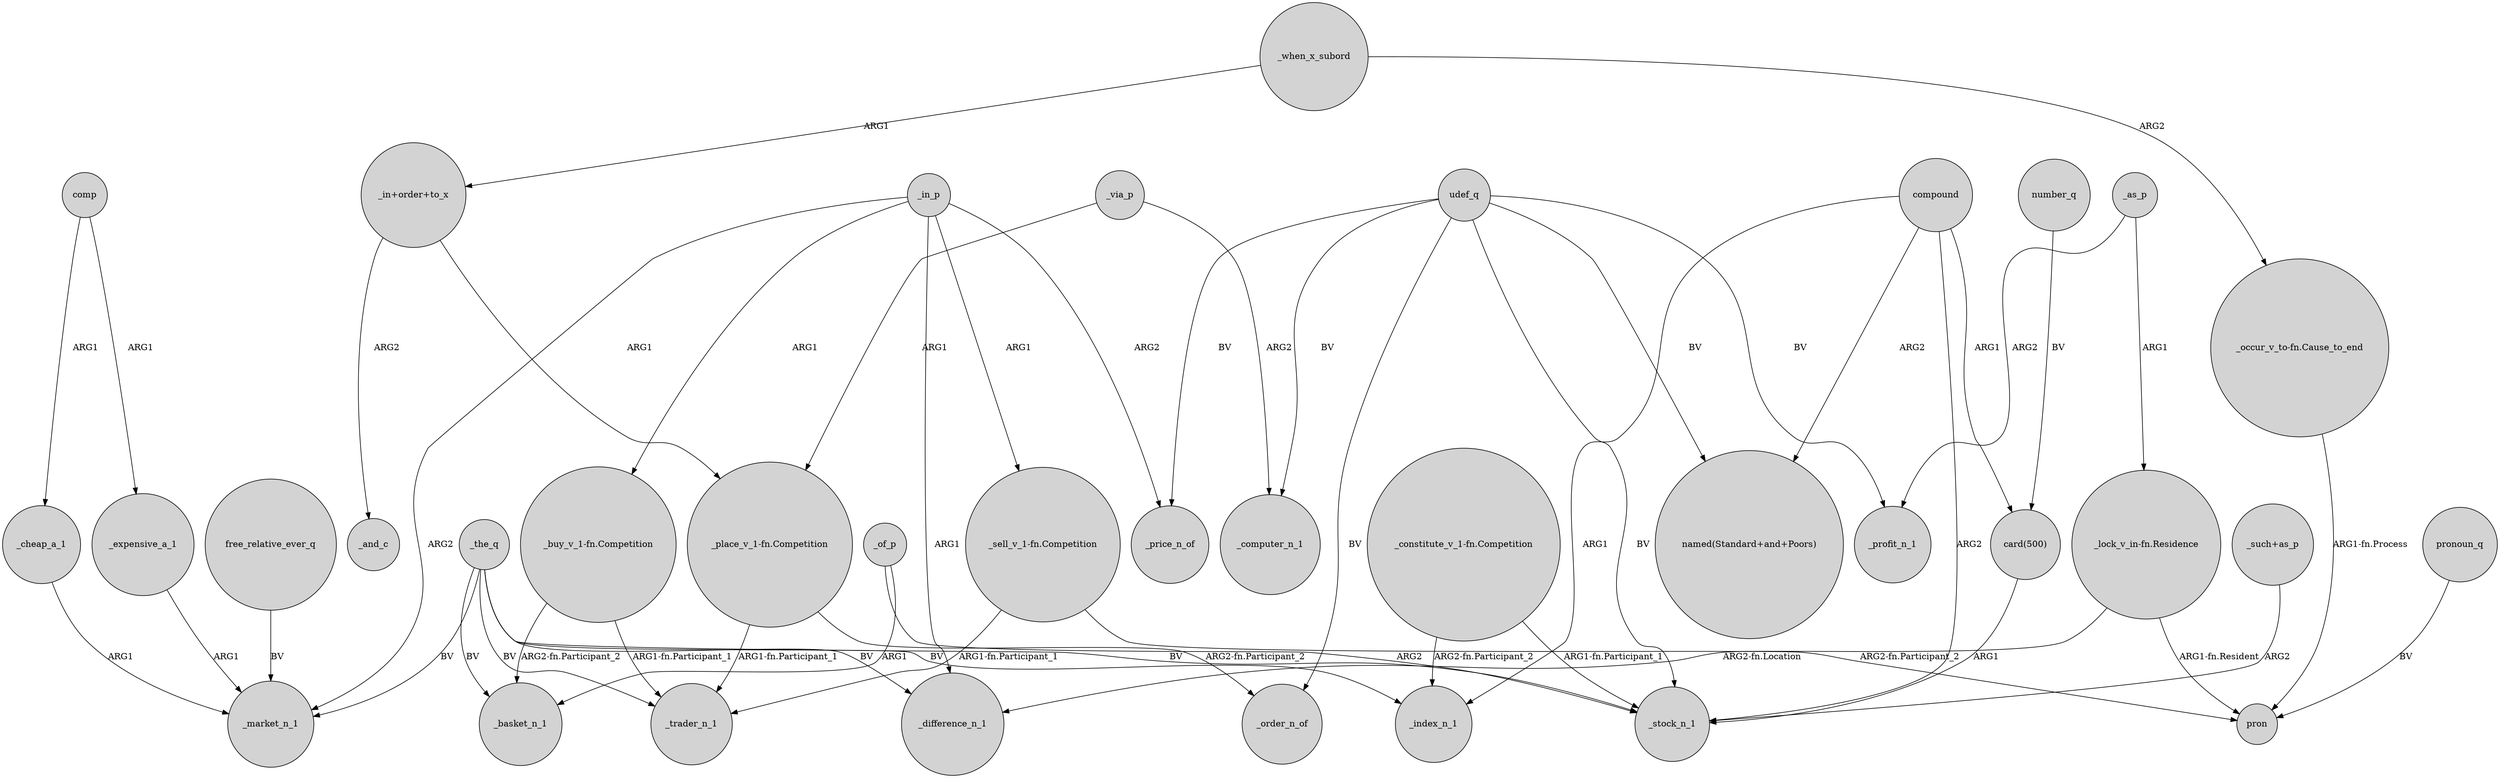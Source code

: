 digraph {
	node [shape=circle style=filled]
	_expensive_a_1 -> _market_n_1 [label=ARG1]
	_the_q -> _difference_n_1 [label=BV]
	_in_p -> _difference_n_1 [label=ARG1]
	udef_q -> _price_n_of [label=BV]
	compound -> "named(Standard+and+Poors)" [label=ARG2]
	comp -> _expensive_a_1 [label=ARG1]
	"_place_v_1-fn.Competition" -> _trader_n_1 [label="ARG1-fn.Participant_1"]
	udef_q -> _order_n_of [label=BV]
	udef_q -> _profit_n_1 [label=BV]
	_as_p -> "_lock_v_in-fn.Residence" [label=ARG1]
	_the_q -> _index_n_1 [label=BV]
	_in_p -> "_buy_v_1-fn.Competition" [label=ARG1]
	_cheap_a_1 -> _market_n_1 [label=ARG1]
	"_sell_v_1-fn.Competition" -> _trader_n_1 [label="ARG1-fn.Participant_1"]
	_via_p -> "_place_v_1-fn.Competition" [label=ARG1]
	_the_q -> _market_n_1 [label=BV]
	udef_q -> "named(Standard+and+Poors)" [label=BV]
	"_constitute_v_1-fn.Competition" -> _index_n_1 [label="ARG2-fn.Participant_2"]
	pronoun_q -> pron [label=BV]
	_when_x_subord -> "_occur_v_to-fn.Cause_to_end" [label=ARG2]
	"_such+as_p" -> _stock_n_1 [label=ARG2]
	_the_q -> _stock_n_1 [label=BV]
	udef_q -> _stock_n_1 [label=BV]
	"_constitute_v_1-fn.Competition" -> _stock_n_1 [label="ARG1-fn.Participant_1"]
	_in_p -> _market_n_1 [label=ARG2]
	"_lock_v_in-fn.Residence" -> pron [label="ARG1-fn.Resident"]
	_as_p -> _profit_n_1 [label=ARG2]
	_the_q -> _basket_n_1 [label=BV]
	_via_p -> _computer_n_1 [label=ARG2]
	free_relative_ever_q -> _market_n_1 [label=BV]
	compound -> _stock_n_1 [label=ARG2]
	"_sell_v_1-fn.Competition" -> pron [label="ARG2-fn.Participant_2"]
	udef_q -> _computer_n_1 [label=BV]
	_of_p -> _basket_n_1 [label=ARG1]
	_in_p -> _price_n_of [label=ARG2]
	"_in+order+to_x" -> "_place_v_1-fn.Competition" [label=ARG1]
	"_occur_v_to-fn.Cause_to_end" -> pron [label="ARG1-fn.Process"]
	compound -> "card(500)" [label=ARG1]
	"_in+order+to_x" -> _and_c [label=ARG2]
	"card(500)" -> _stock_n_1 [label=ARG1]
	"_buy_v_1-fn.Competition" -> _trader_n_1 [label="ARG1-fn.Participant_1"]
	compound -> _index_n_1 [label=ARG1]
	_of_p -> _stock_n_1 [label=ARG2]
	comp -> _cheap_a_1 [label=ARG1]
	"_place_v_1-fn.Competition" -> _order_n_of [label="ARG2-fn.Participant_2"]
	_the_q -> _trader_n_1 [label=BV]
	_in_p -> "_sell_v_1-fn.Competition" [label=ARG1]
	"_lock_v_in-fn.Residence" -> _difference_n_1 [label="ARG2-fn.Location"]
	number_q -> "card(500)" [label=BV]
	"_buy_v_1-fn.Competition" -> _basket_n_1 [label="ARG2-fn.Participant_2"]
	_when_x_subord -> "_in+order+to_x" [label=ARG1]
}
